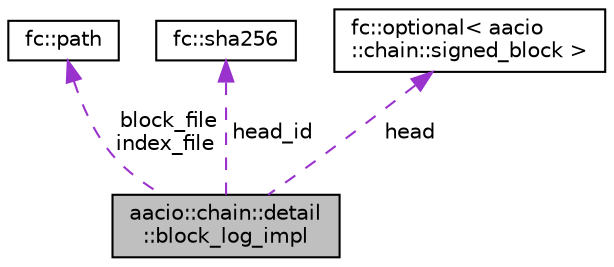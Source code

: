 digraph "aacio::chain::detail::block_log_impl"
{
  edge [fontname="Helvetica",fontsize="10",labelfontname="Helvetica",labelfontsize="10"];
  node [fontname="Helvetica",fontsize="10",shape=record];
  Node1 [label="aacio::chain::detail\l::block_log_impl",height=0.2,width=0.4,color="black", fillcolor="grey75", style="filled", fontcolor="black"];
  Node2 -> Node1 [dir="back",color="darkorchid3",fontsize="10",style="dashed",label=" block_file\nindex_file" ];
  Node2 [label="fc::path",height=0.2,width=0.4,color="black", fillcolor="white", style="filled",URL="$classfc_1_1path.html",tooltip="wraps boost::filesystem::path to provide platform independent path manipulation. "];
  Node3 -> Node1 [dir="back",color="darkorchid3",fontsize="10",style="dashed",label=" head_id" ];
  Node3 [label="fc::sha256",height=0.2,width=0.4,color="black", fillcolor="white", style="filled",URL="$classfc_1_1sha256.html"];
  Node4 -> Node1 [dir="back",color="darkorchid3",fontsize="10",style="dashed",label=" head" ];
  Node4 [label="fc::optional\< aacio\l::chain::signed_block \>",height=0.2,width=0.4,color="black", fillcolor="white", style="filled",URL="$classfc_1_1optional.html"];
}
